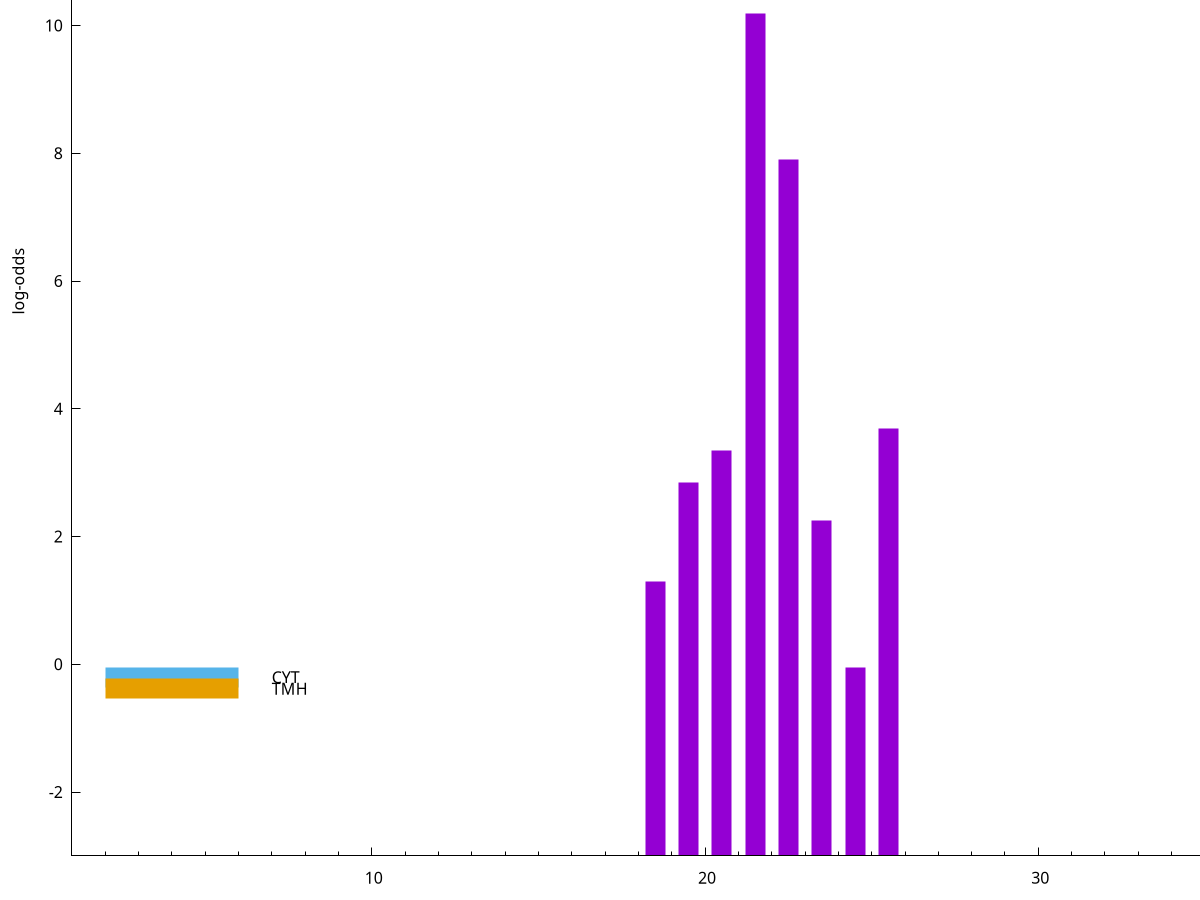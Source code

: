 set title "LipoP predictions for SRR5666568.gff"
set size 2., 1.4
set xrange [1:70] 
set mxtics 10
set yrange [-3:15]
set y2range [0:18]
set ylabel "log-odds"
set term postscript eps color solid "Helvetica" 30
set output "SRR5666568.gff181.eps"
set arrow from 2,10.4943 to 6,10.4943 nohead lt 1 lw 20
set label "SpI" at 7,10.4943
set arrow from 2,-0.200913 to 6,-0.200913 nohead lt 3 lw 20
set label "CYT" at 7,-0.200913
set arrow from 2,-0.381092 to 6,-0.381092 nohead lt 4 lw 20
set label "TMH" at 7,-0.381092
set arrow from 2,10.4943 to 6,10.4943 nohead lt 1 lw 20
set label "SpI" at 7,10.4943
# NOTE: The scores below are the log-odds scores with the threshold
# NOTE: subtracted (a hack to make gnuplot make the histogram all
# NOTE: look nice).
plot "-" axes x1y2 title "" with impulses lt 1 lw 20
21.500000 13.185700
22.500000 10.901930
25.500000 6.696170
20.500000 6.339870
19.500000 5.839800
23.500000 5.247510
18.500000 4.301520
24.500000 2.945569
e
exit
